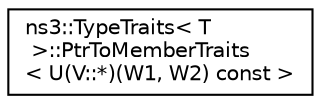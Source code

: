 digraph "Graphical Class Hierarchy"
{
 // LATEX_PDF_SIZE
  edge [fontname="Helvetica",fontsize="10",labelfontname="Helvetica",labelfontsize="10"];
  node [fontname="Helvetica",fontsize="10",shape=record];
  rankdir="LR";
  Node0 [label="ns3::TypeTraits\< T\l \>::PtrToMemberTraits\l\< U(V::*)(W1, W2) const \>",height=0.2,width=0.4,color="black", fillcolor="white", style="filled",URL="$structns3_1_1_type_traits_1_1_ptr_to_member_traits_3_01_u_07_v_1_1_5_08_07_w1_00_01_w2_08_01const_01_4.html",tooltip="Pointer to const member function."];
}
